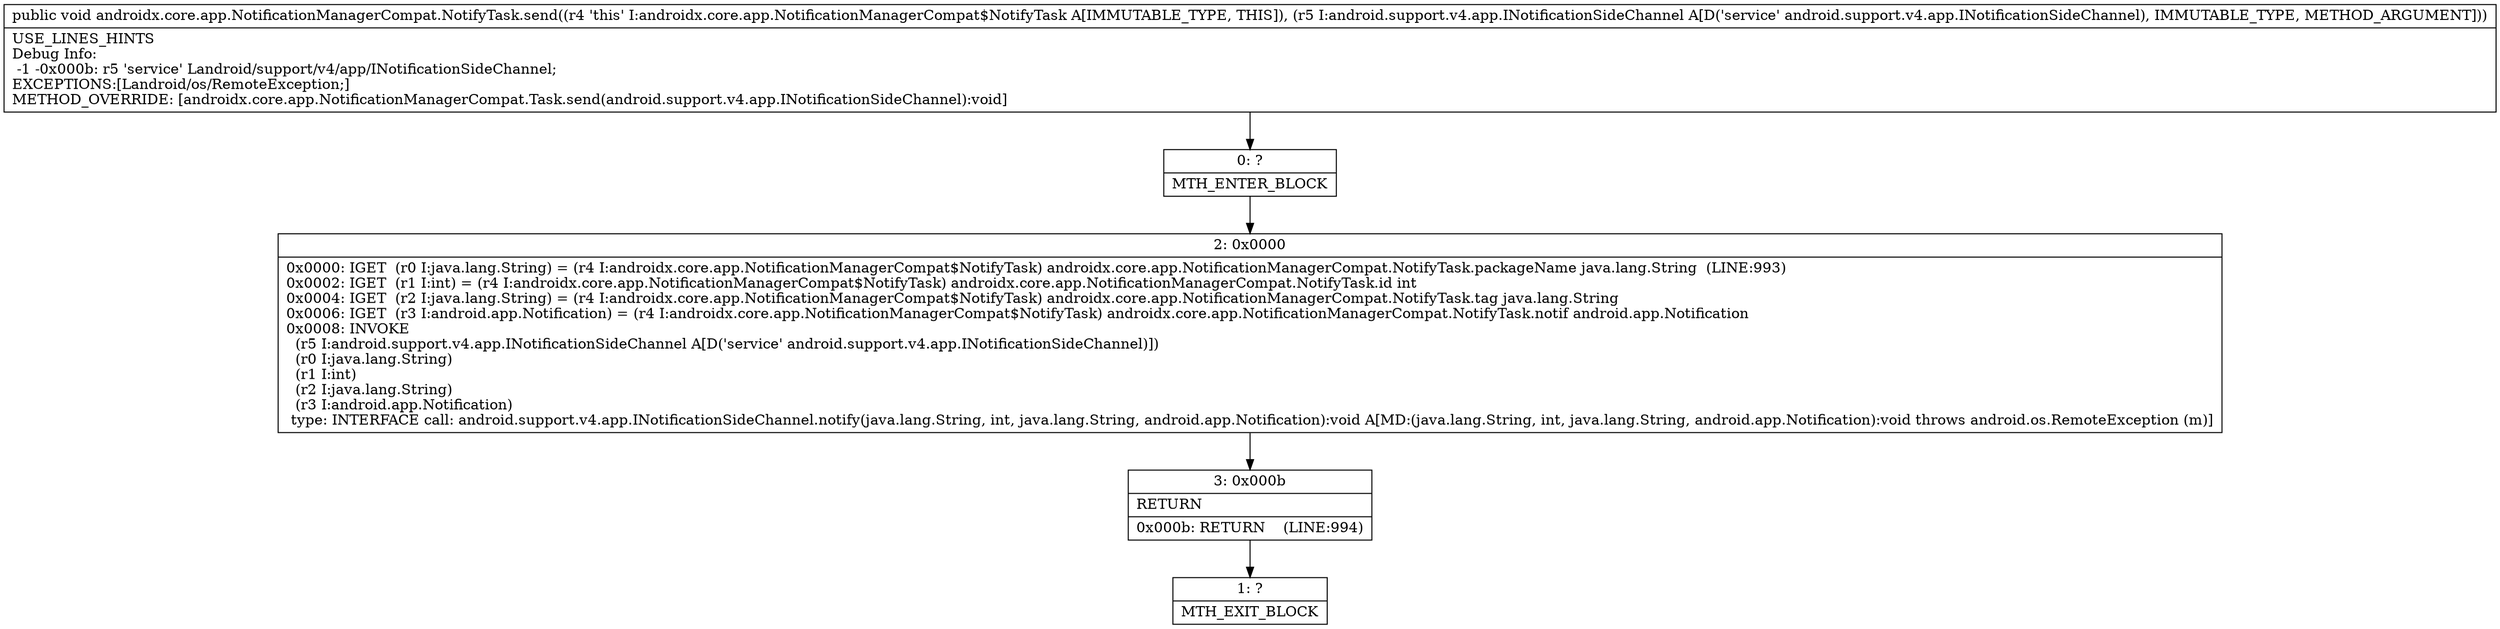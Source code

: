digraph "CFG forandroidx.core.app.NotificationManagerCompat.NotifyTask.send(Landroid\/support\/v4\/app\/INotificationSideChannel;)V" {
Node_0 [shape=record,label="{0\:\ ?|MTH_ENTER_BLOCK\l}"];
Node_2 [shape=record,label="{2\:\ 0x0000|0x0000: IGET  (r0 I:java.lang.String) = (r4 I:androidx.core.app.NotificationManagerCompat$NotifyTask) androidx.core.app.NotificationManagerCompat.NotifyTask.packageName java.lang.String  (LINE:993)\l0x0002: IGET  (r1 I:int) = (r4 I:androidx.core.app.NotificationManagerCompat$NotifyTask) androidx.core.app.NotificationManagerCompat.NotifyTask.id int \l0x0004: IGET  (r2 I:java.lang.String) = (r4 I:androidx.core.app.NotificationManagerCompat$NotifyTask) androidx.core.app.NotificationManagerCompat.NotifyTask.tag java.lang.String \l0x0006: IGET  (r3 I:android.app.Notification) = (r4 I:androidx.core.app.NotificationManagerCompat$NotifyTask) androidx.core.app.NotificationManagerCompat.NotifyTask.notif android.app.Notification \l0x0008: INVOKE  \l  (r5 I:android.support.v4.app.INotificationSideChannel A[D('service' android.support.v4.app.INotificationSideChannel)])\l  (r0 I:java.lang.String)\l  (r1 I:int)\l  (r2 I:java.lang.String)\l  (r3 I:android.app.Notification)\l type: INTERFACE call: android.support.v4.app.INotificationSideChannel.notify(java.lang.String, int, java.lang.String, android.app.Notification):void A[MD:(java.lang.String, int, java.lang.String, android.app.Notification):void throws android.os.RemoteException (m)]\l}"];
Node_3 [shape=record,label="{3\:\ 0x000b|RETURN\l|0x000b: RETURN    (LINE:994)\l}"];
Node_1 [shape=record,label="{1\:\ ?|MTH_EXIT_BLOCK\l}"];
MethodNode[shape=record,label="{public void androidx.core.app.NotificationManagerCompat.NotifyTask.send((r4 'this' I:androidx.core.app.NotificationManagerCompat$NotifyTask A[IMMUTABLE_TYPE, THIS]), (r5 I:android.support.v4.app.INotificationSideChannel A[D('service' android.support.v4.app.INotificationSideChannel), IMMUTABLE_TYPE, METHOD_ARGUMENT]))  | USE_LINES_HINTS\lDebug Info:\l  \-1 \-0x000b: r5 'service' Landroid\/support\/v4\/app\/INotificationSideChannel;\lEXCEPTIONS:[Landroid\/os\/RemoteException;]\lMETHOD_OVERRIDE: [androidx.core.app.NotificationManagerCompat.Task.send(android.support.v4.app.INotificationSideChannel):void]\l}"];
MethodNode -> Node_0;Node_0 -> Node_2;
Node_2 -> Node_3;
Node_3 -> Node_1;
}

